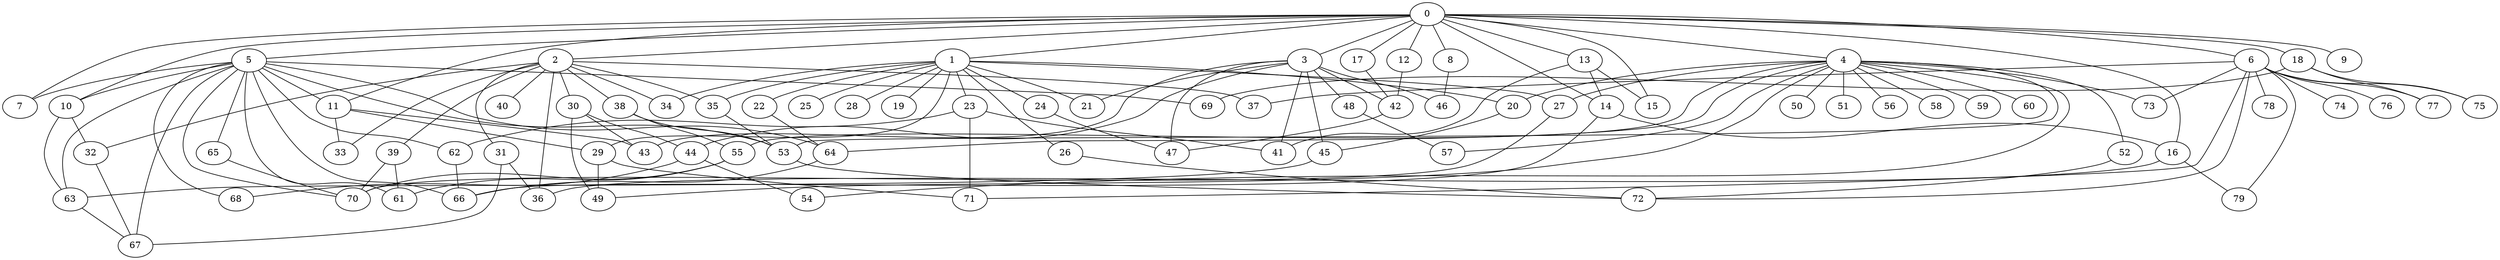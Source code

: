 
graph graphname {
    0 -- 1
0 -- 2
0 -- 3
0 -- 4
0 -- 5
0 -- 6
0 -- 7
0 -- 8
0 -- 9
0 -- 10
0 -- 11
0 -- 12
0 -- 13
0 -- 14
0 -- 15
0 -- 16
0 -- 17
0 -- 18
1 -- 19
1 -- 20
1 -- 21
1 -- 22
1 -- 23
1 -- 24
1 -- 25
1 -- 26
1 -- 27
1 -- 28
1 -- 29
1 -- 34
1 -- 35
2 -- 32
2 -- 34
2 -- 35
2 -- 36
2 -- 37
2 -- 38
2 -- 33
2 -- 40
2 -- 39
2 -- 30
2 -- 31
3 -- 41
3 -- 42
3 -- 43
3 -- 44
3 -- 45
3 -- 46
3 -- 47
3 -- 48
3 -- 21
4 -- 49
4 -- 50
4 -- 51
4 -- 52
4 -- 53
4 -- 54
4 -- 55
4 -- 56
4 -- 57
4 -- 58
4 -- 59
4 -- 60
4 -- 73
4 -- 27
4 -- 20
4 -- 64
5 -- 64
5 -- 66
5 -- 67
5 -- 68
5 -- 69
5 -- 70
5 -- 65
5 -- 61
5 -- 62
5 -- 63
5 -- 53
5 -- 11
5 -- 10
5 -- 7
6 -- 71
6 -- 72
6 -- 73
6 -- 74
6 -- 75
6 -- 76
6 -- 77
6 -- 78
6 -- 79
6 -- 37
8 -- 46
10 -- 32
10 -- 63
11 -- 43
11 -- 33
11 -- 29
12 -- 42
13 -- 15
13 -- 14
13 -- 41
14 -- 66
14 -- 16
16 -- 36
16 -- 79
17 -- 42
18 -- 77
18 -- 75
18 -- 69
20 -- 45
22 -- 64
23 -- 41
23 -- 71
23 -- 62
24 -- 47
26 -- 72
27 -- 70
29 -- 71
29 -- 49
30 -- 43
30 -- 49
30 -- 44
31 -- 67
31 -- 36
32 -- 67
35 -- 53
38 -- 55
38 -- 53
39 -- 70
39 -- 61
42 -- 47
44 -- 54
44 -- 68
45 -- 63
48 -- 57
52 -- 72
53 -- 72
55 -- 61
55 -- 70
62 -- 66
63 -- 67
64 -- 66
65 -- 70

}
